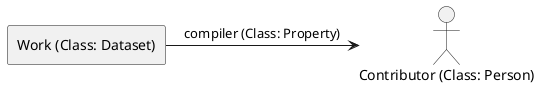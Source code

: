 
@startuml

rectangle "Work (Class: Dataset)" as w {

}

actor "Contributor (Class: Person)" as c

w -> c : compiler (Class: Property)

@enduml

